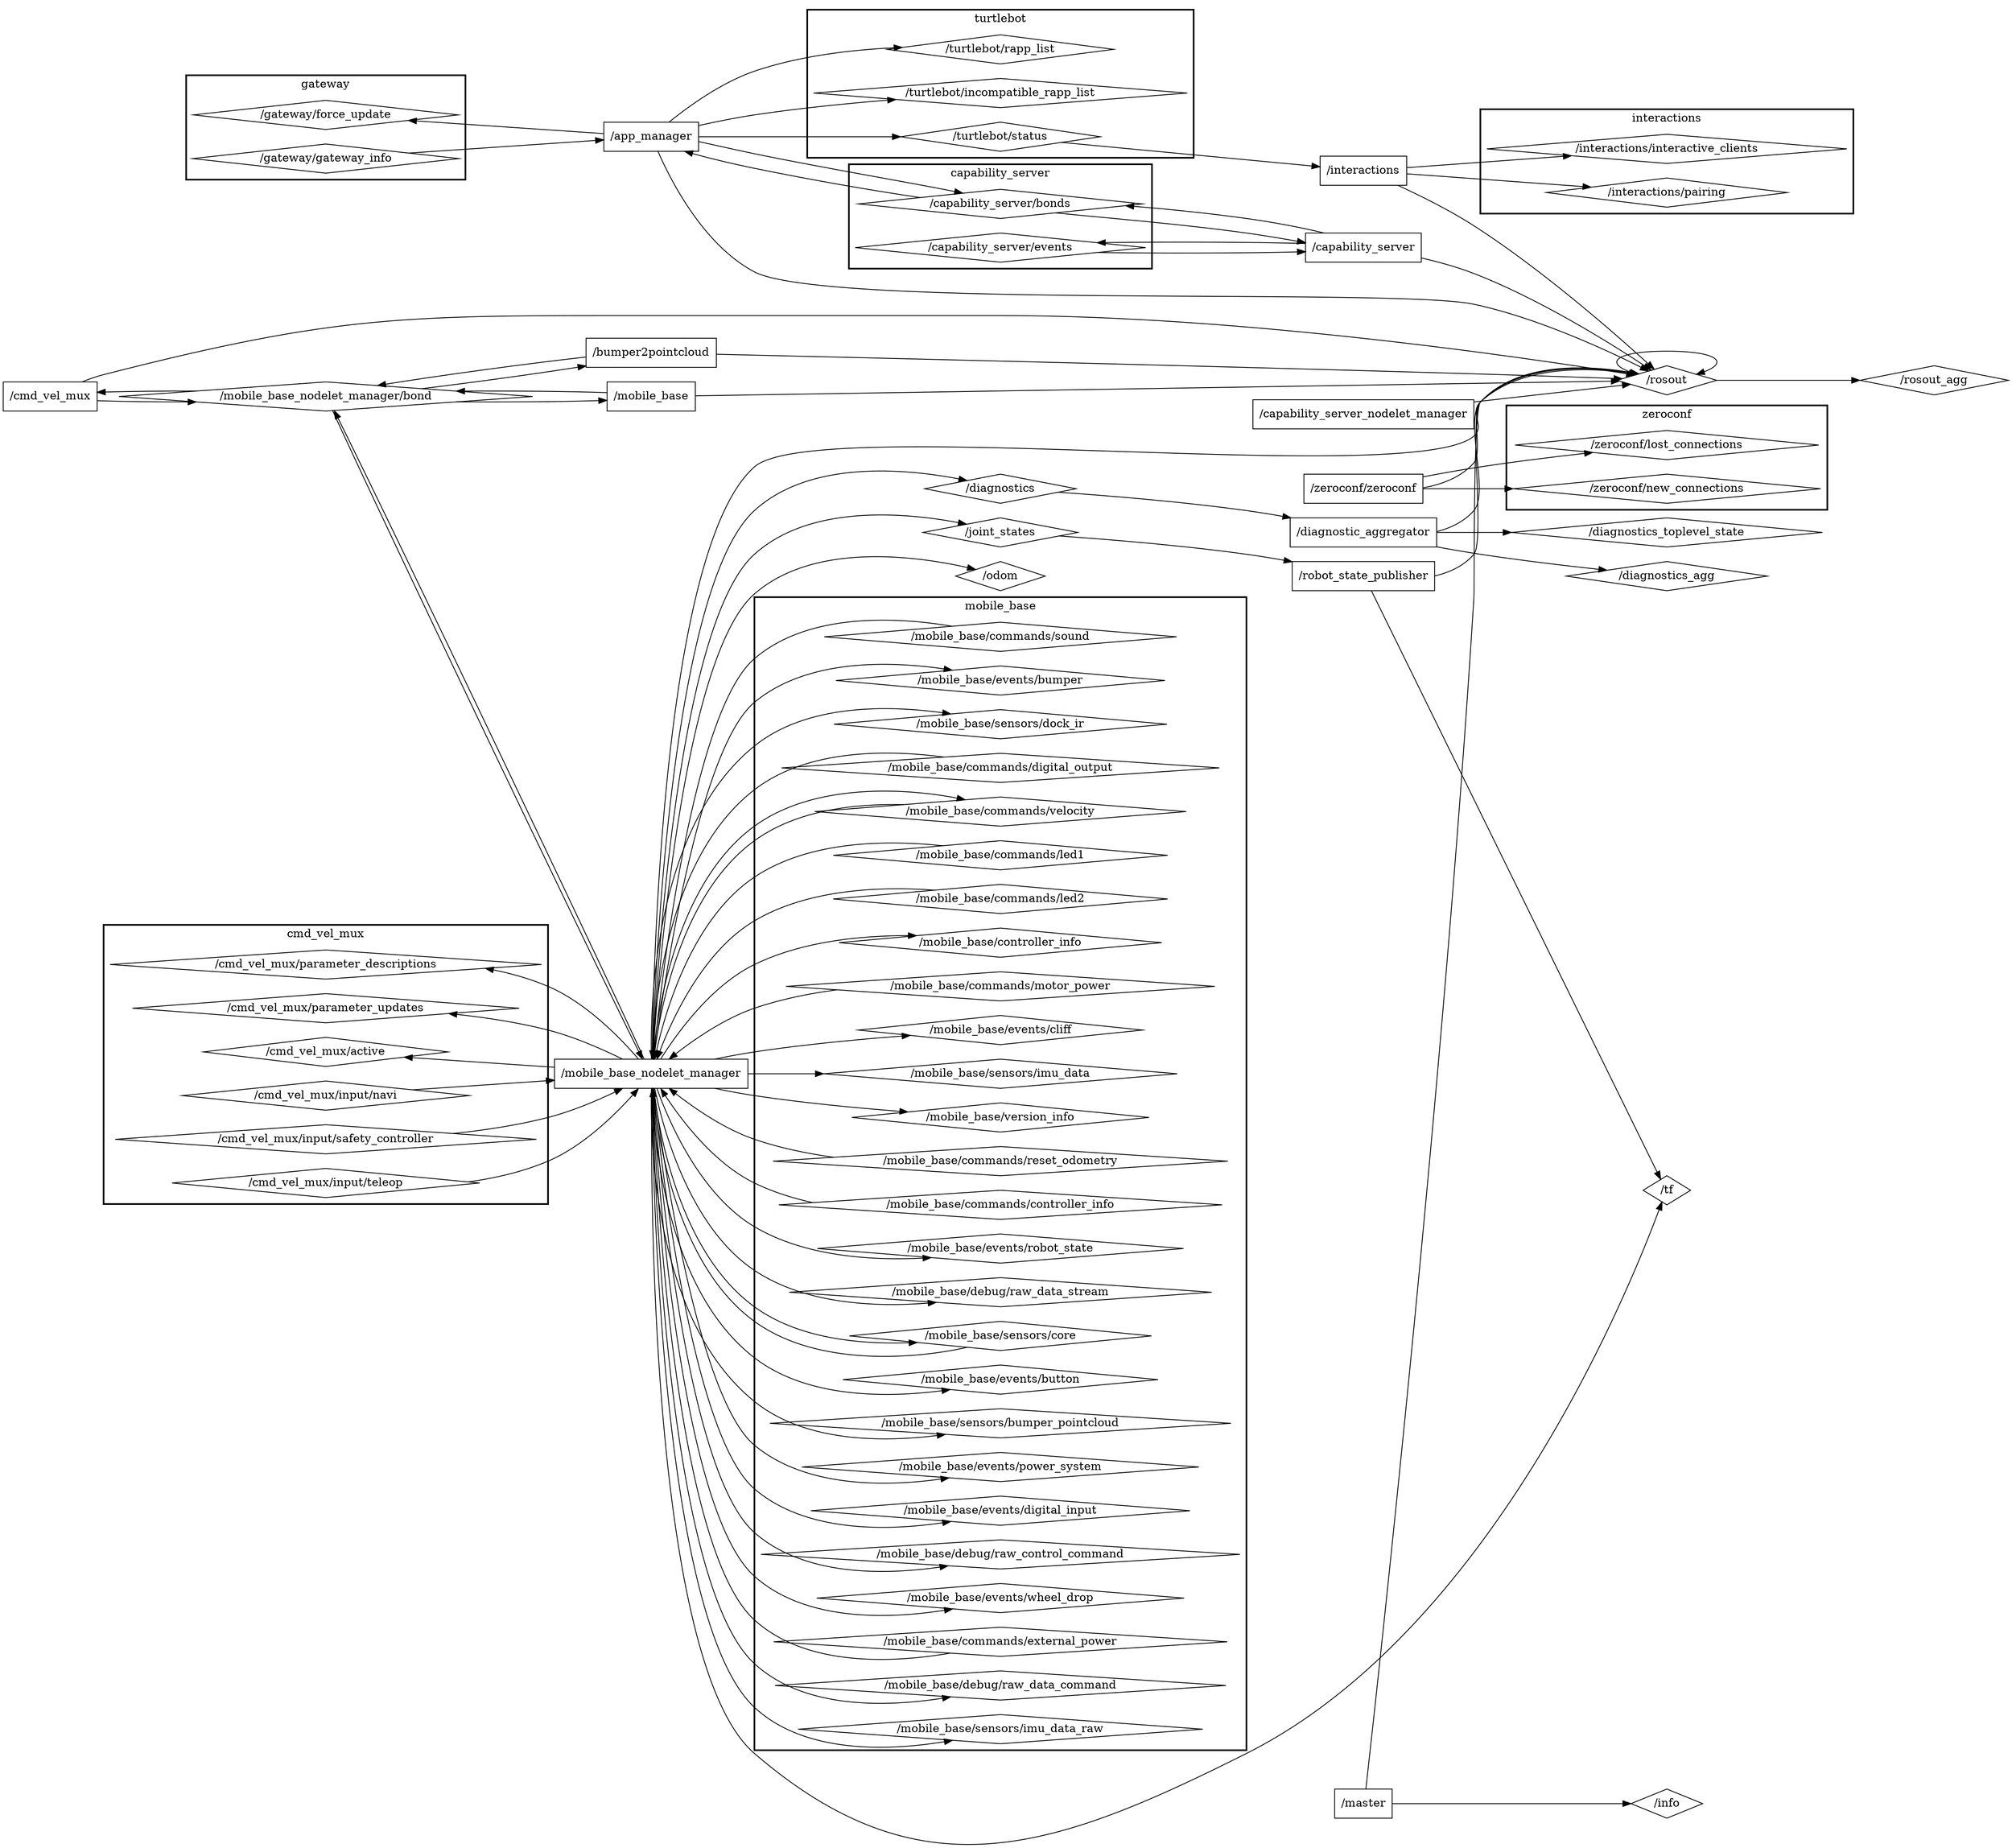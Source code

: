 digraph graphname {
	graph [bb="0,0,1964,2770",
		compound=True,
		rank=same,
		rankdir=LR,
		ranksep=0.2,
		ratio=fill
	];
	node [label="\N"];
	subgraph cluster_turtlebot {
		graph [bb="789,145,1163,328",
			compound=True,
			label=turtlebot,
			lheight=0.21,
			lp="976,316.5",
			lwidth=0.64,
			rank=same,
			rankdir=TB,
			ranksep=0.2,
			style=bold
		];
		"/turtlebot/incompatible_rapp_list"		 [height=0.5,
			pos="976,279",
			shape=diamond,
			width=4.9788];
		"/turtlebot/status"		 [height=0.5,
			pos="976,225",
			shape=diamond,
			width=2.5787];
		"/turtlebot/rapp_list"		 [height=0.5,
			pos="976,171",
			shape=diamond,
			width=2.9873];
	}
	subgraph cluster_cmd_vel_mux {
		graph [bb="756,2088,1196,2433",
			compound=True,
			label=cmd_vel_mux,
			lheight=0.21,
			lp="976,2421.5",
			lwidth=1.10,
			rank=same,
			rankdir=TB,
			ranksep=0.2,
			style=bold
		];
		"/cmd_vel_mux/parameter_descriptions"		 [height=0.5,
			pos="976,2384",
			shape=diamond,
			width=5.8724];
		"/cmd_vel_mux/parameter_updates"		 [height=0.5,
			pos="976,2330",
			shape=diamond,
			width=5.2596];
		"/cmd_vel_mux/active"		 [height=0.5,
			pos="976,2276",
			shape=diamond,
			width=3.4468];
		"/cmd_vel_mux/input/navi"		 [height=0.5,
			pos="976,2222",
			shape=diamond,
			width=4.0341];
		"/cmd_vel_mux/input/safety_controller"		 [height=0.5,
			pos="976,2168",
			shape=diamond,
			width=5.7703];
		"/cmd_vel_mux/input/teleop"		 [height=0.5,
			pos="976,2114",
			shape=diamond,
			width=4.2639];
	}
	subgraph cluster_interactions {
		graph [bb="1450,282,1808,411",
			compound=True,
			label=interactions,
			lheight=0.21,
			lp="1629,399.5",
			lwidth=0.89,
			rank=same,
			rankdir=TB,
			ranksep=0.2,
			style=bold
		];
		"/interactions/pairing"		 [height=0.5,
			pos="1629,308",
			shape=diamond,
			width=3.1915];
		"/interactions/interactive_clients"		 [height=0.5,
			pos="1629,362",
			shape=diamond,
			width=4.749];
	}
	subgraph cluster_mobile_base {
		graph [bb="732,655,1220,2080",
			compound=True,
			label=mobile_base,
			lheight=0.21,
			lp="976,2068.5",
			lwidth=0.97,
			rank=same,
			rankdir=TB,
			ranksep=0.2,
			style=bold
		];
		"/mobile_base/events/robot_state"		 [height=0.5,
			pos="976,1275",
			shape=diamond,
			width=4.8766];
		"/mobile_base/debug/raw_data_stream"		 [height=0.5,
			pos="976,1221",
			shape=diamond,
			width=5.6937];
		"/mobile_base/sensors/core"		 [height=0.5,
			pos="976,1167",
			shape=diamond,
			width=4.0851];
		"/mobile_base/events/button"		 [height=0.5,
			pos="976,1113",
			shape=diamond,
			width=4.2383];
		"/mobile_base/sensors/bumper_pointcloud"		 [height=0.5,
			pos="976,1059",
			shape=diamond,
			width=6.2043];
		"/mobile_base/events/power_system"		 [height=0.5,
			pos="976,1005",
			shape=diamond,
			width=5.3618];
		"/mobile_base/events/digital_input"		 [height=0.5,
			pos="976,951",
			shape=diamond,
			width=5.1064];
		"/mobile_base/debug/raw_control_command"		 [height=0.5,
			pos="976,897",
			shape=diamond,
			width=6.5618];
		"/mobile_base/events/wheel_drop"		 [height=0.5,
			pos="976,843",
			shape=diamond,
			width=4.9788];
		"/mobile_base/commands/external_power"		 [height=0.5,
			pos="976,789",
			shape=diamond,
			width=6.1532];
		"/mobile_base/debug/raw_data_command"		 [height=0.5,
			pos="976,735",
			shape=diamond,
			width=6.1532];
		"/mobile_base/sensors/imu_data_raw"		 [height=0.5,
			pos="976,681",
			shape=diamond,
			width=5.4894];
		"/mobile_base/commands/sound"		 [height=0.5,
			pos="976,2031",
			shape=diamond,
			width=4.8256];
		"/mobile_base/events/bumper"		 [height=0.5,
			pos="976,1977",
			shape=diamond,
			width=4.4171];
		"/mobile_base/sensors/dock_ir"		 [height=0.5,
			pos="976,1923",
			shape=diamond,
			width=4.5447];
		"/mobile_base/commands/digital_output"		 [height=0.5,
			pos="976,1869",
			shape=diamond,
			width=5.949];
		"/mobile_base/commands/velocity"		 [height=0.5,
			pos="976,1815",
			shape=diamond,
			width=5.1064];
		"/mobile_base/commands/led1"		 [height=0.5,
			pos="976,1761",
			shape=diamond,
			width=4.5958];
		"/mobile_base/commands/led2"		 [height=0.5,
			pos="976,1707",
			shape=diamond,
			width=4.5958];
		"/mobile_base/controller_info"		 [height=0.5,
			pos="976,1653",
			shape=diamond,
			width=4.4426];
		"/mobile_base/commands/motor_power"		 [height=0.5,
			pos="976,1599",
			shape=diamond,
			width=5.8724];
		"/mobile_base/events/cliff"		 [height=0.5,
			pos="976,1545",
			shape=diamond,
			width=3.932];
		"/mobile_base/sensors/imu_data"		 [height=0.5,
			pos="976,1491",
			shape=diamond,
			width=4.8];
		"/mobile_base/version_info"		 [height=0.5,
			pos="976,1437",
			shape=diamond,
			width=4.1107];
		"/mobile_base/commands/reset_odometry"		 [height=0.5,
			pos="976,1383",
			shape=diamond,
			width=6.1788];
		"/mobile_base/commands/controller_info"		 [height=0.5,
			pos="976,1329",
			shape=diamond,
			width=6.0767];
	}
	subgraph cluster_zeroconf {
		graph [bb="1469,2633,1789,2762",
			compound=True,
			label=zeroconf,
			lheight=0.21,
			lp="1629,2750.5",
			lwidth=0.67,
			rank=same,
			rankdir=TB,
			ranksep=0.2,
			style=bold
		];
		"/zeroconf/new_connections"		 [height=0.5,
			pos="1629,2659",
			shape=diamond,
			width=4.2128];
		"/zeroconf/lost_connections"		 [height=0.5,
			pos="1629,2713",
			shape=diamond,
			width=4.1362];
	}
	subgraph cluster_capability_server {
		graph [bb="828,336,1124,465",
			compound=True,
			label=capability_server,
			lheight=0.21,
			lp="976,453.5",
			lwidth=1.31,
			rank=same,
			rankdir=TB,
			ranksep=0.2,
			style=bold
		];
		"/capability_server/bonds"		 [height=0.5,
			pos="976,416",
			shape=diamond,
			width=3.8043];
		"/capability_server/events"		 [height=0.5,
			pos="976,362",
			shape=diamond,
			width=3.8809];
	}
	subgraph cluster_gateway {
		graph [bb="836,8,1116,137",
			compound=True,
			label=gateway,
			lheight=0.21,
			lp="976,125.5",
			lwidth=0.64,
			rank=same,
			rankdir=TB,
			ranksep=0.2,
			style=bold
		];
		"/gateway/force_update"		 [height=0.5,
			pos="976,88",
			shape=diamond,
			width=3.5745];
		"/gateway/gateway_info"		 [height=0.5,
			pos="976,34",
			shape=diamond,
			width=3.6511];
	}
	"/cmd_vel_mux"	 [height=0.5,
		pos="50,621",
		shape=box,
		width=1.375];
	"/rosout"	 [height=0.5,
		pos="1629,540",
		shape=diamond,
		width=1.3787];
	"/cmd_vel_mux" -> "/rosout"	 [penwidth=1,
		pos="e,1585,537.88 88.73,602.92 96.918,599.54 105.63,596.34 114,594 336.19,531.79 397.26,521 628,521 628,521 628,521 977,521 1199.1,521 \
1463.6,532.18 1574.7,537.39"];
	"/mobile_base_nodelet_manager/bond"	 [height=0.5,
		pos="317,621",
		shape=diamond,
		width=5.6426];
	"/cmd_vel_mux" -> "/mobile_base_nodelet_manager/bond"	 [penwidth=1,
		pos="e,189.61,614.26 99.605,615.64 122.39,614.75 150.81,614.29 179.47,614.25"];
	"/robot_state_publisher"	 [height=0.5,
		pos="1335,2459",
		shape=box,
		width=1.9028];
	"/robot_state_publisher" -> "/rosout"	 [penwidth=1,
		pos="e,1625.4,556.92 1338.8,2440.9 1366.2,2260.5 1590.7,784.92 1623.9,566.88"];
	"/tf"	 [height=0.5,
		pos="1629,2478",
		shape=diamond,
		width=0.75];
	"/robot_state_publisher" -> "/tf"	 [penwidth=1,
		pos="e,1604.1,2476.4 1403.7,2463.4 1463.3,2467.3 1547.5,2472.8 1593.9,2475.8"];
	"/capability_server_nodelet_manager"	 [height=0.5,
		pos="1335,362",
		shape=box,
		width=2.9722];
	"/capability_server_nodelet_manager" -> "/rosout"	 [penwidth=1,
		pos="e,1605.5,530.24 1430.8,380.28 1434.8,382.83 1438.6,385.73 1442,389 1450.8,397.34 1442.9,405.22 1450,415 1488.5,467.91 1556.4,506.45 \
1596.3,525.84"];
	"/bumper2pointcloud"	 [height=0.5,
		pos="629,567",
		shape=box,
		width=1.7639];
	"/bumper2pointcloud" -> "/rosout"	 [penwidth=1,
		pos="e,1582.4,541.23 692.81,565.3 874.67,560.38 1399.7,546.18 1572.3,541.51"];
	"/bumper2pointcloud" -> "/mobile_base_nodelet_manager/bond"	 [penwidth=1,
		pos="e,410.17,611.18 565.14,583.5 523.56,591.98 468.1,601.92 420.26,609.58"];
	"/zeroconf/zeroconf"	 [height=0.5,
		pos="1335,2659",
		shape=box,
		width=1.6528];
	"/zeroconf/zeroconf" -> "/rosout"	 [penwidth=1,
		pos="e,1626.1,557 1394.7,2657.2 1412.5,2653.6 1430.4,2646.2 1442,2632 1448.4,2624.2 1449.3,2461 1450,2451 1502.9,1680.1 1606,737.66 1625,\
567.11"];
	"/zeroconf/zeroconf" -> "/zeroconf/new_connections"	 [penwidth=1,
		pos="e,1477.2,2659 1394.7,2659 1416,2659 1441.1,2659 1466.9,2659"];
	"/zeroconf/zeroconf" -> "/zeroconf/lost_connections"	 [penwidth=1,
		pos="e,1557.2,2703.6 1394.7,2673.9 1412.4,2678.1 1431.9,2682.5 1450,2686 1481.6,2692.1 1516.5,2697.7 1547,2702.1"];
	"/mobile_base"	 [height=0.5,
		pos="629,621",
		shape=box,
		width=1.2361];
	"/mobile_base" -> "/rosout"	 [penwidth=1,
		pos="e,1592,544.74 673.63,618.53 795.35,611.47 1149,589.96 1442,562 1489.8,557.44 1544.3,550.82 1581.9,546.04"];
	"/mobile_base" -> "/mobile_base_nodelet_manager/bond"	 [penwidth=1,
		pos="e,445.43,627.65 584.33,625.87 550.63,627.3 502.07,627.92 455.62,627.71"];
	"/rosout" -> "/rosout"	 [penwidth=1,
		pos="e,1658.2,547.6 1599.8,547.6 1566.2,560 1575.9,576 1629,576 1676.5,576 1689.3,563.2 1667.4,551.62"];
	"/rosout_agg"	 [height=0.5,
		pos="1890,540",
		shape=diamond,
		width=2.0426];
	"/rosout" -> "/rosout_agg"	 [penwidth=1,
		pos="e,1816,540 1678.7,540 1714.5,540 1763.9,540 1805.8,540"];
	"/interactions"	 [height=0.5,
		pos="1335,308",
		shape=box,
		width=1.1528];
	"/interactions" -> "/rosout"	 [penwidth=1,
		pos="e,1603.9,530.94 1376.6,307.63 1399.2,309.72 1426,316.43 1442,335 1453.7,348.54 1441,399.58 1450,415 1483,471.43 1552.8,508.71 1594.5,\
526.92"];
	"/interactions" -> "/interactions/pairing"	 [penwidth=1,
		pos="e,1514.1,308 1376.6,308 1409.7,308 1458.4,308 1504.1,308"];
	"/interactions" -> "/interactions/interactive_clients"	 [penwidth=1,
		pos="e,1552.8,352 1376.7,318.5 1398.4,323.87 1425.5,330.26 1450,335 1480.1,340.83 1513.2,346.15 1542.6,350.5"];
	"/master"	 [height=0.5,
		pos="1335,254",
		shape=box,
		width=0.79167];
	"/master" -> "/rosout"	 [penwidth=1,
		pos="e,1603.7,531.09 1363.7,252.7 1388.3,253.2 1423.3,258.31 1442,281 1461,304 1435.5,388.95 1450,415 1481.9,472.2 1552.3,509.28 1594.4,\
527.24"];
	"/info"	 [height=0.5,
		pos="1629,254",
		shape=diamond,
		width=1.0724];
	"/master" -> "/info"	 [penwidth=1,
		pos="e,1590,254 1363.7,254 1413.4,254 1518,254 1579.7,254"];
	"/diagnostic_aggregator"	 [height=0.5,
		pos="1335,2605",
		shape=box,
		width=1.9444];
	"/diagnostic_aggregator" -> "/rosout"	 [penwidth=1,
		pos="e,1626.5,557.27 1359.3,2586.8 1384.5,2565.6 1423.6,2528.1 1442,2486 1462.2,2439.8 1605.4,799.6 1625.6,567.26"];
	"/diagnostics_toplevel_state"	 [height=0.5,
		pos="1629,2605",
		shape=diamond,
		width=4.1617];
	"/diagnostic_aggregator" -> "/diagnostics_toplevel_state"	 [penwidth=1,
		pos="e,1479.1,2605 1405.2,2605 1424.6,2605 1446.5,2605 1468.8,2605"];
	"/diagnostics_agg"	 [height=0.5,
		pos="1629,2551",
		shape=diamond,
		width=2.7319];
	"/diagnostic_aggregator" -> "/diagnostics_agg"	 [penwidth=1,
		pos="e,1570.9,2558.4 1405.1,2587.7 1419.9,2584.2 1435.4,2580.8 1450,2578 1486.4,2570.9 1527.4,2564.6 1560.8,2559.9"];
	"/mobile_base_nodelet_manager"	 [height=0.5,
		pos="629,1545",
		shape=box,
		width=2.6389];
	"/mobile_base_nodelet_manager" -> "/rosout"	 [penwidth=1,
		pos="e,1600.8,547.83 630.7,1527 635.61,1405.9 666.37,714.31 732,651 771.14,613.24 1165.9,618.4 1220,613 1318.9,603.14 1344.2,603.96 1442,\
586 1494.2,576.41 1553.5,560.91 1590.9,550.59"];
	"/mobile_base_nodelet_manager" -> "/cmd_vel_mux/parameter_descriptions"	 [penwidth=1,
		pos="e,911.37,2396.5 630.95,1563.2 637.15,1677.9 673.25,2299.1 732,2357 775.52,2399.9 846.95,2403.1 901.13,2397.7"];
	"/mobile_base_nodelet_manager" -> "/cmd_vel_mux/parameter_updates"	 [penwidth=1,
		pos="e,913.88,2342.1 631.11,1563 638.07,1672.9 677.04,2249.3 732,2303 776.44,2346.4 849.52,2349 903.95,2343.3"];
	"/mobile_base_nodelet_manager" -> "/cmd_vel_mux/active"	 [penwidth=1,
		pos="e,924.3,2286.6 629.78,1563.2 628.94,1663.9 630.25,2150.6 732,2249 779.53,2295 859.22,2295 914.31,2288"];
	"/mobile_base_nodelet_manager" -> "/mobile_base/events/robot_state"	 [penwidth=1,
		pos="e,900.41,1264.7 631.55,1526.9 636.56,1480.8 656.7,1358.3 732,1302 776.69,1268.6 839.55,1262.4 890.14,1264.2"];
	"/mobile_base_nodelet_manager" -> "/mobile_base/debug/raw_data_stream"	 [penwidth=1,
		pos="e,899.11,1209.7 630.03,1527 631.2,1474.3 642.43,1319.7 732,1248 775.48,1213.2 838.25,1207 889.1,1209.2"];
	"/mobile_base_nodelet_manager" -> "/mobile_base/sensors/core"	 [penwidth=1,
		pos="e,868.44,1162.1 633.21,1526.6 643.84,1461.6 680.16,1246.6 732,1203 766.51,1174 814.22,1164.4 858.23,1162.5"];
	"/mobile_base_nodelet_manager" -> "/mobile_base/events/button"	 [penwidth=1,
		pos="e,915.05,1102.2 631.87,1526.8 639.62,1455 671.76,1192.6 732,1140 778.73,1099.2 851.25,1096.2 904.92,1101.1"];
	"/mobile_base_nodelet_manager" -> "/mobile_base/sensors/bumper_pointcloud"	 [penwidth=1,
		pos="e,904.51,1046.7 631.29,1526.9 637.2,1449.3 664.34,1146.7 732,1086 775.33,1047.1 841.99,1042.1 894.53,1045.9"];
	"/mobile_base_nodelet_manager" -> "/mobile_base/events/power_system"	 [penwidth=1,
		pos="e,910.27,993.09 630.84,1526.7 635.08,1443.5 656.91,1100.9 732,1032 776.51,991.15 846.64,987.38 900.14,992.08"];
	"/mobile_base_nodelet_manager" -> "/mobile_base/events/digital_input"	 [penwidth=1,
		pos="e,912.75,939.18 630.46,1526.9 633.12,1438.8 649.35,1055.3 732,978 776.86,936.06 848.63,932.9 902.56,938.09"];
	"/mobile_base_nodelet_manager" -> "/mobile_base/debug/raw_control_command"	 [penwidth=1,
		pos="e,906.35,884.3 630.16,1526.8 631.38,1433.5 641.86,1009.6 732,924 774.88,883.3 843.02,878.89 896.25,883.34"];
	"/mobile_base_nodelet_manager" -> "/mobile_base/events/wheel_drop"	 [penwidth=1,
		pos="e,914.58,831.13 629.9,1526.9 629.76,1428.9 634.28,963.95 732,870 776.84,826.89 849.98,824.29 904.32,829.94"];
	"/mobile_base_nodelet_manager" -> "/mobile_base/debug/raw_data_command"	 [penwidth=1,
		pos="e,909.8,722.34 631.05,1526.8 637.67,1414.2 675.31,817.63 732,762 775.19,719.62 845.64,716.06 899.59,721.24"];
	"/mobile_base_nodelet_manager" -> "/mobile_base/sensors/imu_data_raw"	 [penwidth=1,
		pos="e,913.21,668.68 630.89,1526.6 636.76,1409.4 671.52,767.85 732,708 776.03,664.44 848.81,661.76 903.27,667.52"];
	"/mobile_base_nodelet_manager" -> "/mobile_base/events/bumper"	 [penwidth=1,
		pos="e,913.73,1988 631.87,1563.2 639.62,1635 671.76,1897.4 732,1950 778.35,1990.4 850.09,1993.7 903.62,1989"];
	"/mobile_base_nodelet_manager" -> "/mobile_base/sensors/dock_ir"	 [penwidth=1,
		pos="e,910.92,1933.9 632.64,1563.4 642.49,1629.3 679.19,1851.6 732,1896 778.16,1934.8 847.94,1938.9 900.9,1934.8"];
	"/mobile_base_nodelet_manager" -> "/mobile_base/commands/velocity"	 [penwidth=1,
		pos="e,931.65,1828.7 631.15,1563.1 635.44,1611 654.5,1739.1 732,1797 786.61,1837.8 868.37,1838.1 921.71,1830.3"];
	"/mobile_base_nodelet_manager" -> "/mobile_base/controller_info"	 [penwidth=1,
		pos="e,834.79,1650.8 646.43,1563 665.1,1582.2 697.5,1611.8 732,1626 760.86,1637.9 793.19,1645.2 824.62,1649.5"];
	"/mobile_base_nodelet_manager" -> "/mobile_base/events/cliff"	 [penwidth=1,
		pos="e,834.24,1545 724.27,1545 755.14,1545 790.25,1545 824.22,1545"];
	"/mobile_base_nodelet_manager" -> "/mobile_base/sensors/imu_data"	 [penwidth=1,
		pos="e,876.38,1498.6 692.24,1527 705.29,1523.6 719.04,1520.4 732,1518 775.65,1509.8 824.2,1503.8 866.37,1499.6"];
	"/mobile_base_nodelet_manager" -> "/mobile_base/version_info"	 [penwidth=1,
		pos="e,840.18,1438.5 646.43,1527 665.1,1507.8 697.5,1478.2 732,1464 762.5,1451.4 796.87,1444 829.96,1439.8"];
	"/mobile_base_nodelet_manager" -> "/tf"	 [penwidth=1,
		pos="e,1607.7,2482.2 630.43,1563 633.67,1692 656.35,2471.7 732,2540 812.5,2612.7 1111.9,2548.2 1220,2540 1362.4,2529.2 1530.4,2497.6 \
1597.8,2484.2"];
	"/odom"	 [height=0.5,
		pos="976,2513",
		shape=diamond,
		width=1.3277];
	"/mobile_base_nodelet_manager" -> "/odom"	 [penwidth=1,
		pos="e,946.23,2519.9 630.63,1563.1 635.11,1688.1 664.12,2417.9 732,2486 785.5,2539.6 882.53,2531.6 936.38,2521.8"];
	"/diagnostics"	 [height=0.5,
		pos="976,2605",
		shape=diamond,
		width=2.0681];
	"/mobile_base_nodelet_manager" -> "/diagnostics"	 [penwidth=1,
		pos="e,934.83,2613.2 630.47,1563.1 634.02,1694.3 658.7,2497.3 732,2573 781.33,2623.9 869.39,2622.1 924.87,2614.6"];
	"/joint_states"	 [height=0.5,
		pos="976,2459",
		shape=diamond,
		width=2.0936];
	"/mobile_base_nodelet_manager" -> "/joint_states"	 [penwidth=1,
		pos="e,938.77,2468.2 630.73,1563.4 635.77,1685.2 666.98,2373.5 732,2437 783.53,2487.3 873.81,2480.5 928.64,2470.2"];
	"/mobile_base_nodelet_manager" -> "/mobile_base_nodelet_manager/bond"	 [penwidth=1,
		pos="e,323.25,638.57 621.17,1526.8 580.57,1411.8 371.12,787.6 326.4,648.44"];
	"/capability_server"	 [height=0.5,
		pos="1335,416",
		shape=box,
		width=1.5694];
	"/capability_server" -> "/rosout"	 [penwidth=1,
		pos="e,1605.4,530.4 1378.5,434.03 1437.6,459.13 1543.4,504.05 1596.2,526.48"];
	"/capability_server" -> "/capability_server/bonds"	 [penwidth=1,
		pos="e,1068,421.97 1278.3,421.06 1224.9,422.86 1143.2,423.22 1078.3,422.15"];
	"/capability_server" -> "/capability_server/events"	 [penwidth=1,
		pos="e,1030.4,373.05 1278.3,409.91 1259.9,405.92 1239.1,401.32 1220,398 1159.5,387.51 1089.7,380.25 1040.5,374.3"];
	"/app_manager"	 [height=0.5,
		pos="629,225",
		shape=box,
		width=1.3056];
	"/app_manager" -> "/rosout"	 [penwidth=1,
		pos="e,1597.2,533.35 631.31,243.05 635.76,289.71 654.7,414.5 732,469 796.57,514.53 1363.5,497.97 1442,507 1492.3,512.79 1549.6,523.61 \
1587.2,531.28"];
	"/app_manager" -> "/turtlebot/incompatible_rapp_list"	 [penwidth=1,
		pos="e,874.31,271.18 676.13,238.76 693.51,243.54 713.54,248.55 732,252 774.88,260.01 822.5,265.94 864.14,270.17"];
	"/app_manager" -> "/turtlebot/status"	 [penwidth=1,
		pos="e,883.12,225 676.17,225 726.19,225 807.58,225 872.8,225"];
	"/app_manager" -> "/turtlebot/rapp_list"	 [penwidth=1,
		pos="e,900.4,176.41 676.13,211.24 693.51,206.46 713.54,201.45 732,198 784.19,188.25 843.38,181.58 890.28,177.31"];
	"/app_manager" -> "/capability_server/bonds"	 [penwidth=1,
		pos="e,931.82,428.3 633.9,243.02 644.02,279.85 674.42,361.7 732,398 789.23,434.08 869.38,435.7 921.74,429.61"];
	"/app_manager" -> "/gateway/force_update"	 [penwidth=1,
		pos="e,898.88,95.232 646.59,206.97 665.42,187.64 697.95,157.53 732,141 781.05,117.19 840.83,103.98 888.82,96.698"];
	"/turtlebot/status" -> "/interactions"	 [penwidth=1,
		pos="e,1293.5,307.2 1023.2,216.11 1077,208.59 1165.4,205.45 1220,252 1230.2,260.68 1218.5,271.64 1228,281 1242.7,295.38 1263.9,302.43 \
1283.4,305.77"];
	"/cmd_vel_mux/input/navi" -> "/mobile_base_nodelet_manager"	 [penwidth=1,
		pos="e,630.01,1563.1 919.85,2233.1 864.78,2240.7 781.4,2242.2 732,2195 640.81,2107.8 631.05,1687.1 630.08,1573.4"];
	"/cmd_vel_mux/input/safety_controller" -> "/mobile_base_nodelet_manager"	 [penwidth=1,
		pos="e,630.29,1563.1 909.43,2180.3 854.8,2186.5 778.64,2185 732,2141 648.19,2062 633.11,1680.4 630.52,1573.1"];
	"/cmd_vel_mux/input/teleop" -> "/mobile_base_nodelet_manager"	 [penwidth=1,
		pos="e,630.66,1563 913.82,2124.7 859,2130.6 780.06,2129.1 732,2084 656.43,2013.1 635.64,1673.4 631.1,1573"];
	"/mobile_base/sensors/core" -> "/mobile_base_nodelet_manager"	 [penwidth=1,
		pos="e,632.13,1526.9 937.61,1153.6 885.25,1142.3 789.98,1136.2 732,1185 680.63,1228.2 644.51,1439.7 633.51,1516.9"];
	"/mobile_base/commands/external_power" -> "/mobile_base_nodelet_manager"	 [penwidth=1,
		pos="e,629.68,1526.8 909.36,776.39 854.5,769.95 778.04,771.25 732,816 629.82,915.33 628.26,1394.9 629.55,1516.8"];
	"/mobile_base/commands/sound" -> "/mobile_base_nodelet_manager"	 [penwidth=1,
		pos="e,631.29,1563.1 912.38,2042.4 857.94,2048.6 780.41,2047.4 732,2004 666.98,1945.6 639.38,1664 632.08,1573.2"];
	"/mobile_base/commands/digital_output" -> "/mobile_base_nodelet_manager"	 [penwidth=1,
		pos="e,630.03,1563 897.13,1880.4 845,1883.6 777.8,1878.7 732,1842 647.68,1774.5 632.78,1633.5 630.35,1573.3"];
	"/mobile_base/commands/velocity" -> "/mobile_base_nodelet_manager"	 [penwidth=1,
		pos="e,632.12,1563.2 816.15,1812.7 785.99,1807.3 756.31,1797.2 732,1779 664.09,1728.2 641.05,1623.6 633.5,1573.1"];
	"/mobile_base/commands/led1" -> "/mobile_base_nodelet_manager"	 [penwidth=1,
		pos="e,633.84,1563.1 894.17,1770.1 843.53,1771.7 779.16,1765.8 732,1734 675.31,1695.8 647.5,1615.3 636.28,1572.8"];
	"/mobile_base/commands/led2" -> "/mobile_base_nodelet_manager"	 [penwidth=1,
		pos="e,637.83,1563.2 867.34,1713.2 822.93,1711.3 772.49,1703 732,1680 688.73,1655.4 658.05,1604.2 642.25,1572.4"];
	"/mobile_base/commands/motor_power" -> "/mobile_base_nodelet_manager"	 [penwidth=1,
		pos="e,692.24,1563 865.93,1590.4 823.87,1586.1 775.5,1580.1 732,1572 722.28,1570.2 712.12,1567.9 702.14,1565.5"];
	"/mobile_base/commands/reset_odometry" -> "/mobile_base_nodelet_manager"	 [penwidth=1,
		pos="e,637.83,1526.8 794.55,1386.3 772.6,1391.5 751.19,1399.1 732,1410 688.73,1434.6 658.05,1485.8 642.25,1517.6"];
	"/mobile_base/commands/controller_info" -> "/mobile_base_nodelet_manager"	 [penwidth=1,
		pos="e,633.84,1526.9 786.33,1331.4 767,1337 748.45,1344.9 732,1356 675.31,1394.2 647.5,1474.7 636.28,1517.2"];
	"/capability_server/bonds" -> "/capability_server"	 [penwidth=1,
		pos="e,1278.3,410.94 1068,410.03 1130.4,408.82 1211.8,409.02 1268.1,410.62"];
	"/capability_server/bonds" -> "/app_manager"	 [penwidth=1,
		pos="e,637.28,243.15 849.91,414.54 809.71,411.06 766.65,401.85 732,380 684.3,349.92 655.25,288.58 640.93,252.59"];
	"/capability_server/events" -> "/capability_server"	 [penwidth=1,
		pos="e,1296.2,397.96 1099.8,364.13 1138.4,367.85 1181.1,373.26 1220,380 1242,383.82 1266.2,389.34 1286.6,395.11"];
	"/gateway/gateway_info" -> "/app_manager"	 [penwidth=1,
		pos="e,635.37,206.91 902.05,26.106 850.72,24.167 782.45,29.194 732,61 681.7,92.71 652.15,159.18 638.73,197.04"];
	"/diagnostics" -> "/diagnostic_aggregator"	 [penwidth=1,
		pos="e,1264.8,2605 1050.5,2605 1110,2605 1193.5,2605 1254.5,2605"];
	"/joint_states" -> "/robot_state_publisher"	 [penwidth=1,
		pos="e,1266.3,2459 1051.4,2459 1111.3,2459 1195.2,2459 1256,2459"];
	"/mobile_base_nodelet_manager/bond" -> "/cmd_vel_mux"	 [penwidth=1,
		pos="e,99.605,626.36 189.61,627.74 161.72,627.8 133.45,627.46 109.79,626.72"];
	"/mobile_base_nodelet_manager/bond" -> "/bumper2pointcloud"	 [penwidth=1,
		pos="e,565.46,572.35 367.12,607.35 417.77,596.6 497.32,582.5 555.27,573.85"];
	"/mobile_base_nodelet_manager/bond" -> "/mobile_base"	 [penwidth=1,
		pos="e,584.33,616.13 445.43,614.35 490.42,614.03 538.61,614.49 574.18,615.74"];
	"/mobile_base_nodelet_manager/bond" -> "/mobile_base_nodelet_manager"	 [penwidth=1,
		pos="e,622.57,1526.9 324.62,638.58 364.68,751.94 574.54,1377.4 619.51,1517.3"];
}
